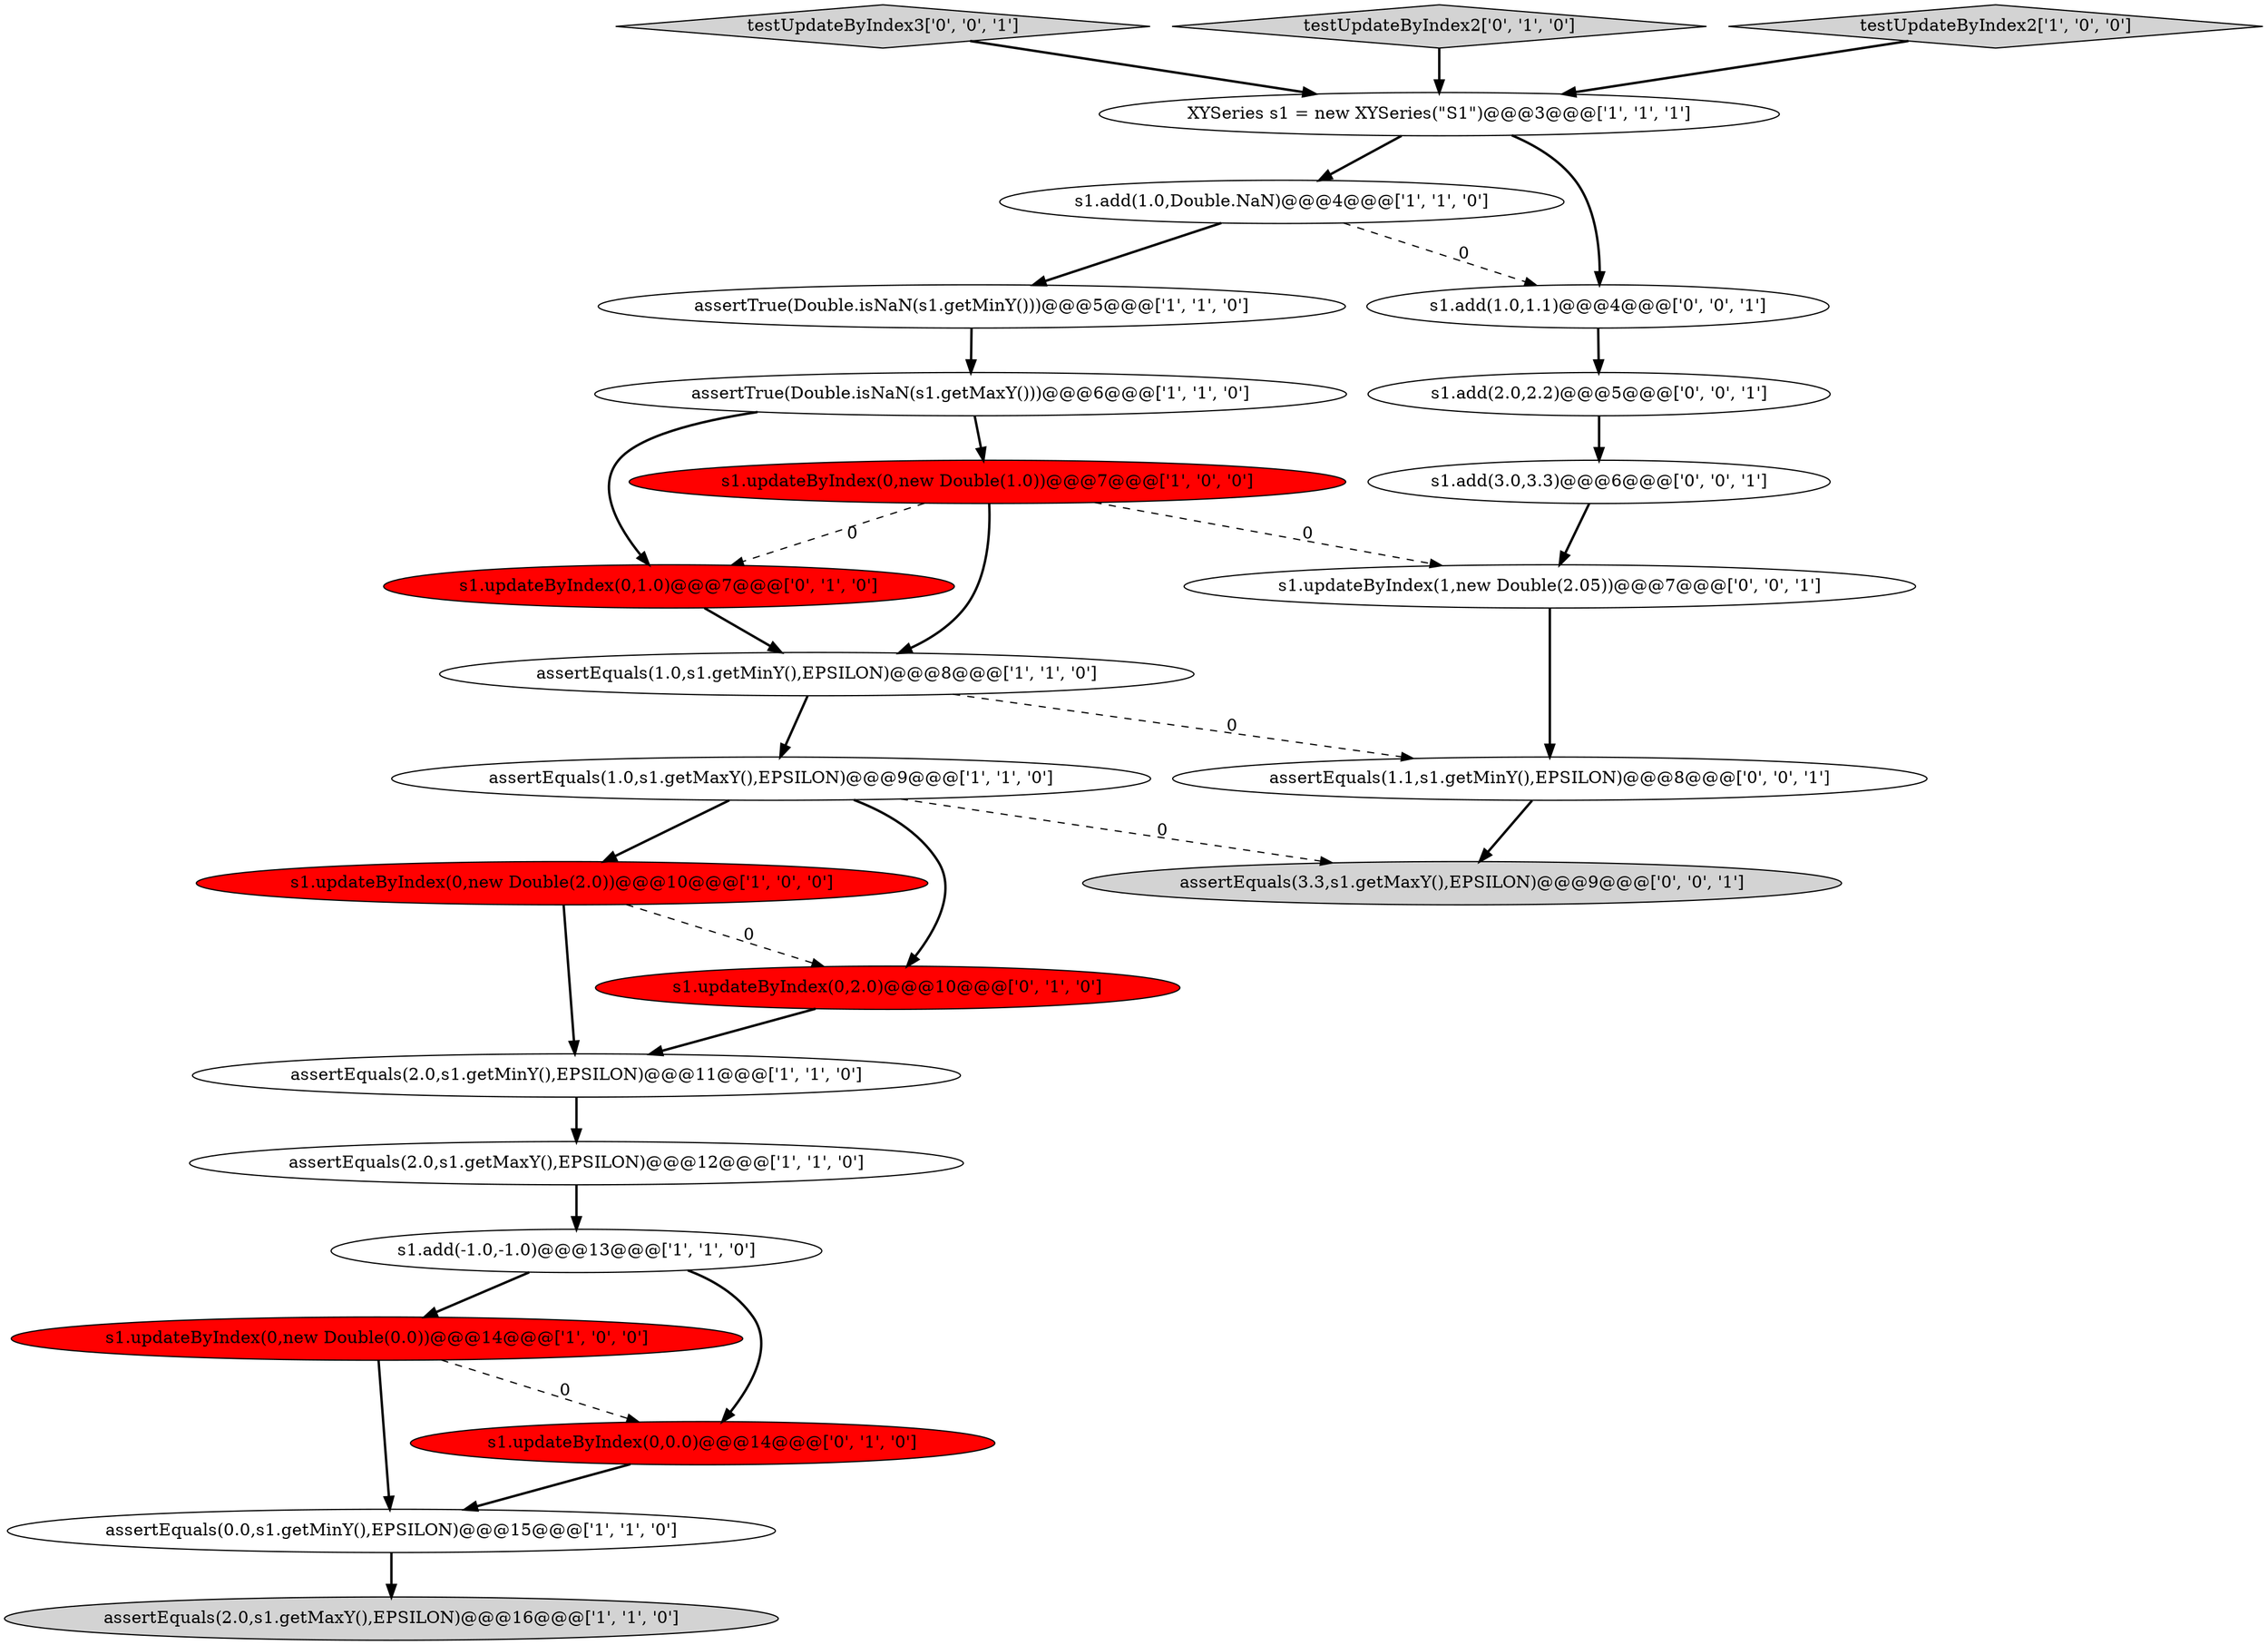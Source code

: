 digraph {
1 [style = filled, label = "assertEquals(2.0,s1.getMinY(),EPSILON)@@@11@@@['1', '1', '0']", fillcolor = white, shape = ellipse image = "AAA0AAABBB1BBB"];
14 [style = filled, label = "s1.updateByIndex(0,new Double(0.0))@@@14@@@['1', '0', '0']", fillcolor = red, shape = ellipse image = "AAA1AAABBB1BBB"];
23 [style = filled, label = "assertEquals(3.3,s1.getMaxY(),EPSILON)@@@9@@@['0', '0', '1']", fillcolor = lightgray, shape = ellipse image = "AAA0AAABBB3BBB"];
10 [style = filled, label = "assertTrue(Double.isNaN(s1.getMinY()))@@@5@@@['1', '1', '0']", fillcolor = white, shape = ellipse image = "AAA0AAABBB1BBB"];
21 [style = filled, label = "assertEquals(1.1,s1.getMinY(),EPSILON)@@@8@@@['0', '0', '1']", fillcolor = white, shape = ellipse image = "AAA0AAABBB3BBB"];
8 [style = filled, label = "s1.add(-1.0,-1.0)@@@13@@@['1', '1', '0']", fillcolor = white, shape = ellipse image = "AAA0AAABBB1BBB"];
0 [style = filled, label = "s1.add(1.0,Double.NaN)@@@4@@@['1', '1', '0']", fillcolor = white, shape = ellipse image = "AAA0AAABBB1BBB"];
5 [style = filled, label = "assertEquals(1.0,s1.getMaxY(),EPSILON)@@@9@@@['1', '1', '0']", fillcolor = white, shape = ellipse image = "AAA0AAABBB1BBB"];
25 [style = filled, label = "testUpdateByIndex3['0', '0', '1']", fillcolor = lightgray, shape = diamond image = "AAA0AAABBB3BBB"];
6 [style = filled, label = "assertEquals(2.0,s1.getMaxY(),EPSILON)@@@12@@@['1', '1', '0']", fillcolor = white, shape = ellipse image = "AAA0AAABBB1BBB"];
19 [style = filled, label = "s1.add(3.0,3.3)@@@6@@@['0', '0', '1']", fillcolor = white, shape = ellipse image = "AAA0AAABBB3BBB"];
13 [style = filled, label = "s1.updateByIndex(0,new Double(2.0))@@@10@@@['1', '0', '0']", fillcolor = red, shape = ellipse image = "AAA1AAABBB1BBB"];
7 [style = filled, label = "assertEquals(0.0,s1.getMinY(),EPSILON)@@@15@@@['1', '1', '0']", fillcolor = white, shape = ellipse image = "AAA0AAABBB1BBB"];
17 [style = filled, label = "testUpdateByIndex2['0', '1', '0']", fillcolor = lightgray, shape = diamond image = "AAA0AAABBB2BBB"];
18 [style = filled, label = "s1.updateByIndex(0,2.0)@@@10@@@['0', '1', '0']", fillcolor = red, shape = ellipse image = "AAA1AAABBB2BBB"];
2 [style = filled, label = "assertTrue(Double.isNaN(s1.getMaxY()))@@@6@@@['1', '1', '0']", fillcolor = white, shape = ellipse image = "AAA0AAABBB1BBB"];
3 [style = filled, label = "assertEquals(1.0,s1.getMinY(),EPSILON)@@@8@@@['1', '1', '0']", fillcolor = white, shape = ellipse image = "AAA0AAABBB1BBB"];
16 [style = filled, label = "s1.updateByIndex(0,0.0)@@@14@@@['0', '1', '0']", fillcolor = red, shape = ellipse image = "AAA1AAABBB2BBB"];
15 [style = filled, label = "s1.updateByIndex(0,1.0)@@@7@@@['0', '1', '0']", fillcolor = red, shape = ellipse image = "AAA1AAABBB2BBB"];
11 [style = filled, label = "s1.updateByIndex(0,new Double(1.0))@@@7@@@['1', '0', '0']", fillcolor = red, shape = ellipse image = "AAA1AAABBB1BBB"];
12 [style = filled, label = "assertEquals(2.0,s1.getMaxY(),EPSILON)@@@16@@@['1', '1', '0']", fillcolor = lightgray, shape = ellipse image = "AAA0AAABBB1BBB"];
24 [style = filled, label = "s1.updateByIndex(1,new Double(2.05))@@@7@@@['0', '0', '1']", fillcolor = white, shape = ellipse image = "AAA0AAABBB3BBB"];
22 [style = filled, label = "s1.add(1.0,1.1)@@@4@@@['0', '0', '1']", fillcolor = white, shape = ellipse image = "AAA0AAABBB3BBB"];
4 [style = filled, label = "XYSeries s1 = new XYSeries(\"S1\")@@@3@@@['1', '1', '1']", fillcolor = white, shape = ellipse image = "AAA0AAABBB1BBB"];
20 [style = filled, label = "s1.add(2.0,2.2)@@@5@@@['0', '0', '1']", fillcolor = white, shape = ellipse image = "AAA0AAABBB3BBB"];
9 [style = filled, label = "testUpdateByIndex2['1', '0', '0']", fillcolor = lightgray, shape = diamond image = "AAA0AAABBB1BBB"];
8->16 [style = bold, label=""];
3->21 [style = dashed, label="0"];
7->12 [style = bold, label=""];
11->15 [style = dashed, label="0"];
5->23 [style = dashed, label="0"];
9->4 [style = bold, label=""];
16->7 [style = bold, label=""];
8->14 [style = bold, label=""];
25->4 [style = bold, label=""];
5->18 [style = bold, label=""];
15->3 [style = bold, label=""];
0->22 [style = dashed, label="0"];
13->1 [style = bold, label=""];
4->0 [style = bold, label=""];
14->7 [style = bold, label=""];
19->24 [style = bold, label=""];
0->10 [style = bold, label=""];
3->5 [style = bold, label=""];
1->6 [style = bold, label=""];
18->1 [style = bold, label=""];
22->20 [style = bold, label=""];
11->3 [style = bold, label=""];
24->21 [style = bold, label=""];
5->13 [style = bold, label=""];
2->15 [style = bold, label=""];
6->8 [style = bold, label=""];
11->24 [style = dashed, label="0"];
10->2 [style = bold, label=""];
14->16 [style = dashed, label="0"];
13->18 [style = dashed, label="0"];
20->19 [style = bold, label=""];
4->22 [style = bold, label=""];
2->11 [style = bold, label=""];
17->4 [style = bold, label=""];
21->23 [style = bold, label=""];
}
